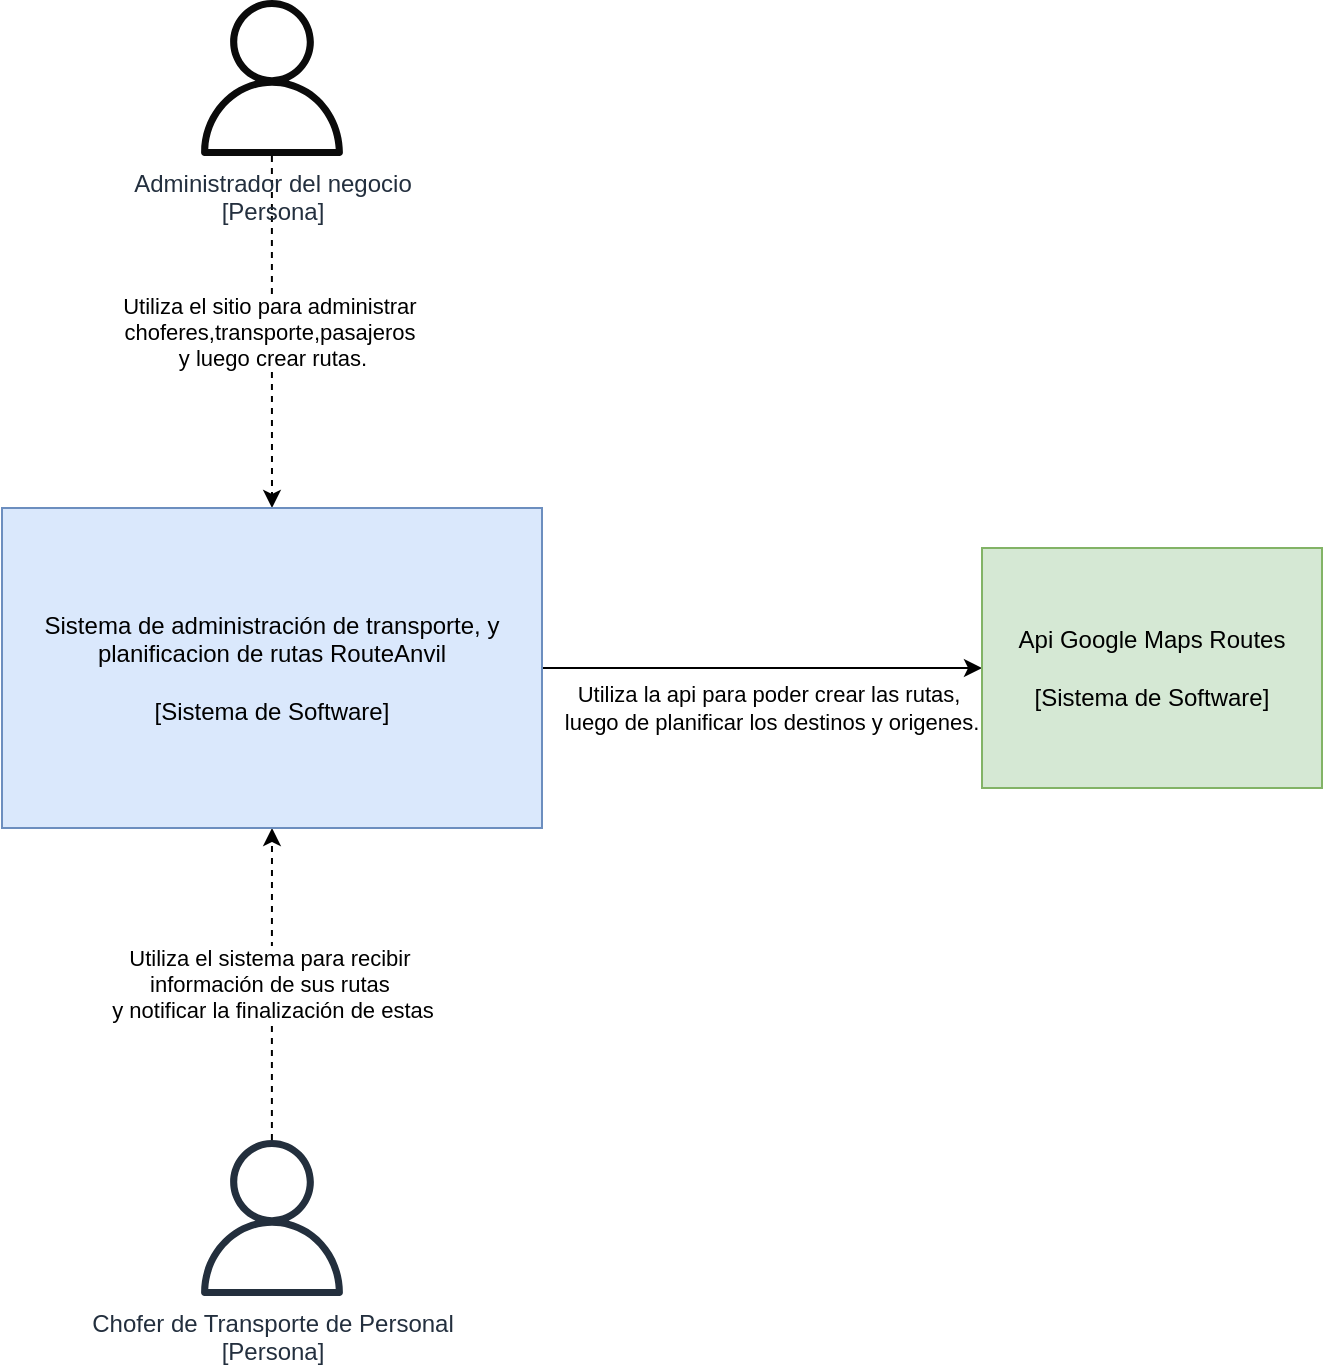 <mxfile version="28.2.5" pages="4">
  <diagram name="Diagrama de Contexto" id="p0BlVYuSWzOhJJRa_iea">
    <mxGraphModel dx="1412" dy="835" grid="1" gridSize="10" guides="1" tooltips="1" connect="1" arrows="1" fold="1" page="1" pageScale="1" pageWidth="1169" pageHeight="827" background="#FFFFFF" math="0" shadow="0">
      <root>
        <mxCell id="0" />
        <mxCell id="1" style="locked=1;" parent="0" />
        <mxCell id="aGy-9l_lbxWav1IR-XE6-3" value="Capa workspace" style="" parent="0" />
        <mxCell id="aGy-9l_lbxWav1IR-XE6-7" value="Utiliza el sitio para administrar&amp;nbsp;&lt;div&gt;choferes,transporte,pasajeros&amp;nbsp;&lt;div&gt;y luego crear rutas.&lt;/div&gt;&lt;/div&gt;" style="edgeStyle=orthogonalEdgeStyle;rounded=0;orthogonalLoop=1;jettySize=auto;html=1;dashed=1;shadow=0;flowAnimation=0;entryX=0.5;entryY=0;entryDx=0;entryDy=0;" parent="aGy-9l_lbxWav1IR-XE6-3" source="aGy-9l_lbxWav1IR-XE6-4" target="aGy-9l_lbxWav1IR-XE6-6" edge="1">
          <mxGeometry x="0.003" relative="1" as="geometry">
            <mxPoint as="offset" />
            <mxPoint x="-130" y="290" as="targetPoint" />
          </mxGeometry>
        </mxCell>
        <mxCell id="aGy-9l_lbxWav1IR-XE6-4" value="Administrador del negocio&lt;div&gt;[Persona]&lt;/div&gt;" style="sketch=0;outlineConnect=0;fontColor=#232F3E;gradientColor=none;fillColor=#0B0B0B;strokeColor=none;dashed=0;verticalLabelPosition=bottom;verticalAlign=top;align=center;html=1;fontSize=12;fontStyle=0;aspect=fixed;pointerEvents=1;shape=mxgraph.aws4.user;fillStyle=solid;" parent="aGy-9l_lbxWav1IR-XE6-3" vertex="1">
          <mxGeometry x="176" y="30" width="78" height="78" as="geometry" />
        </mxCell>
        <mxCell id="9ksT8k6DDbnK8x_L2dHr-2" value="Utiliza el sistema para recibir&amp;nbsp;&lt;div&gt;información de sus rutas&amp;nbsp;&lt;div&gt;y notificar la finalización de estas&lt;/div&gt;&lt;/div&gt;" style="edgeStyle=orthogonalEdgeStyle;rounded=0;orthogonalLoop=1;jettySize=auto;html=1;dashed=1;entryX=0.5;entryY=1;entryDx=0;entryDy=0;" parent="aGy-9l_lbxWav1IR-XE6-3" source="aGy-9l_lbxWav1IR-XE6-5" target="aGy-9l_lbxWav1IR-XE6-6" edge="1">
          <mxGeometry relative="1" as="geometry">
            <mxPoint x="-130" y="450" as="targetPoint" />
          </mxGeometry>
        </mxCell>
        <mxCell id="aGy-9l_lbxWav1IR-XE6-5" value="Chofer de Transporte de Personal&lt;br&gt;&lt;div&gt;[Persona]&lt;/div&gt;" style="sketch=0;outlineConnect=0;fontColor=#232F3E;gradientColor=none;fillColor=#232F3D;strokeColor=none;dashed=0;verticalLabelPosition=bottom;verticalAlign=top;align=center;html=1;fontSize=12;fontStyle=0;aspect=fixed;pointerEvents=1;shape=mxgraph.aws4.user;" parent="aGy-9l_lbxWav1IR-XE6-3" vertex="1">
          <mxGeometry x="176" y="600" width="78" height="78" as="geometry" />
        </mxCell>
        <mxCell id="aGy-9l_lbxWav1IR-XE6-11" value="Utiliza la api para poder crear las rutas,&lt;div&gt;&amp;nbsp;luego de planificar los destinos y origenes.&lt;/div&gt;" style="edgeStyle=orthogonalEdgeStyle;rounded=0;orthogonalLoop=1;jettySize=auto;html=1;entryX=0;entryY=0.5;entryDx=0;entryDy=0;" parent="aGy-9l_lbxWav1IR-XE6-3" source="aGy-9l_lbxWav1IR-XE6-6" target="aGy-9l_lbxWav1IR-XE6-9" edge="1">
          <mxGeometry x="0.023" y="-20" relative="1" as="geometry">
            <mxPoint as="offset" />
          </mxGeometry>
        </mxCell>
        <mxCell id="aGy-9l_lbxWav1IR-XE6-6" value="Sistema de administración de transporte, y planificacion de rutas RouteAnvil&lt;div&gt;&lt;br&gt;&lt;div&gt;[Sistema de Software]&lt;/div&gt;&lt;/div&gt;" style="rounded=0;whiteSpace=wrap;html=1;fillColor=#dae8fc;strokeColor=#6c8ebf;" parent="aGy-9l_lbxWav1IR-XE6-3" vertex="1">
          <mxGeometry x="80" y="284" width="270" height="160" as="geometry" />
        </mxCell>
        <mxCell id="aGy-9l_lbxWav1IR-XE6-9" value="Api Google Maps Routes&lt;div&gt;&lt;br&gt;&lt;/div&gt;&lt;div&gt;[Sistema de Software]&lt;/div&gt;" style="whiteSpace=wrap;html=1;rounded=0;fillColor=#d5e8d4;strokeColor=#82b366;" parent="aGy-9l_lbxWav1IR-XE6-3" vertex="1">
          <mxGeometry x="570" y="304" width="170" height="120" as="geometry" />
        </mxCell>
      </root>
    </mxGraphModel>
  </diagram>
  <diagram id="Fh9-JyQ1qnlPyFp_xiRF" name="Diagrama de Contenedores">
    <mxGraphModel dx="1661" dy="982" grid="1" gridSize="10" guides="1" tooltips="1" connect="1" arrows="1" fold="1" page="1" pageScale="1" pageWidth="1169" pageHeight="827" math="0" shadow="0">
      <root>
        <mxCell id="0" />
        <mxCell id="1" value="Capa Sistema" style="" parent="0" />
        <mxCell id="OK2TZFdraZLwrzqdRd8m-8" value="" style="group" parent="1" vertex="1" connectable="0">
          <mxGeometry x="39" y="170" width="1170" height="600" as="geometry" />
        </mxCell>
        <mxCell id="OK2TZFdraZLwrzqdRd8m-1" value="" style="rounded=0;whiteSpace=wrap;html=1;fillColor=#dae8fc;strokeColor=#6c8ebf;align=center;verticalAlign=middle;labelPosition=center;verticalLabelPosition=middle;textDirection=ltr;labelBorderColor=none;spacingTop=11;spacingBottom=-1;" parent="OK2TZFdraZLwrzqdRd8m-8" vertex="1">
          <mxGeometry width="1170" height="600.0" as="geometry" />
        </mxCell>
        <mxCell id="OK2TZFdraZLwrzqdRd8m-5" value="Sistema RouteAnvil&lt;div&gt;&lt;div&gt;[Sistema de Software]&lt;/div&gt;&lt;/div&gt;" style="text;html=1;align=left;verticalAlign=bottom;whiteSpace=wrap;rounded=0;" parent="OK2TZFdraZLwrzqdRd8m-8" vertex="1">
          <mxGeometry y="544.186" width="393.276" height="55.814" as="geometry" />
        </mxCell>
        <mxCell id="u8IBo9nq2YXYFR0R_JM1-19" style="edgeStyle=elbowEdgeStyle;rounded=0;orthogonalLoop=1;jettySize=auto;html=1;elbow=vertical;" edge="1" parent="1" source="7wxgsntwqiTmPK1FOWe8-1">
          <mxGeometry relative="1" as="geometry">
            <mxPoint x="870" y="200" as="targetPoint" />
            <Array as="points">
              <mxPoint x="760" y="140" />
            </Array>
          </mxGeometry>
        </mxCell>
        <mxCell id="7wxgsntwqiTmPK1FOWe8-1" value="Administrador del negocio&lt;div&gt;[Persona]&lt;/div&gt;" style="sketch=0;outlineConnect=0;fontColor=#232F3E;gradientColor=none;fillColor=#232F3D;strokeColor=none;dashed=0;verticalLabelPosition=bottom;verticalAlign=top;align=center;html=1;fontSize=12;fontStyle=0;aspect=fixed;pointerEvents=1;shape=mxgraph.aws4.user;" parent="1" vertex="1">
          <mxGeometry x="680" y="20" width="78" height="78" as="geometry" />
        </mxCell>
        <mxCell id="u8IBo9nq2YXYFR0R_JM1-17" style="edgeStyle=elbowEdgeStyle;rounded=0;orthogonalLoop=1;jettySize=auto;html=1;entryX=0.5;entryY=0;entryDx=0;entryDy=0;elbow=vertical;" edge="1" parent="1" source="wtdokd-YWPyagG6eqPQp-1" target="_ti4THjaKY9hCCHp44bC-10">
          <mxGeometry relative="1" as="geometry">
            <mxPoint x="961.678" y="200" as="targetPoint" />
            <Array as="points">
              <mxPoint x="960" y="140" />
            </Array>
          </mxGeometry>
        </mxCell>
        <mxCell id="_ti4THjaKY9hCCHp44bC-24" value="Interactua con" style="edgeLabel;html=1;align=center;verticalAlign=middle;resizable=0;points=[];" vertex="1" connectable="0" parent="u8IBo9nq2YXYFR0R_JM1-17">
          <mxGeometry x="0.576" y="-2" relative="1" as="geometry">
            <mxPoint as="offset" />
          </mxGeometry>
        </mxCell>
        <mxCell id="wtdokd-YWPyagG6eqPQp-1" value="Chofer de Transporte de Personal&lt;br&gt;&lt;div&gt;[Persona]&lt;/div&gt;" style="sketch=0;outlineConnect=0;fontColor=#232F3E;gradientColor=none;fillColor=#232F3D;strokeColor=none;dashed=0;verticalLabelPosition=bottom;verticalAlign=top;align=center;html=1;fontSize=12;fontStyle=0;aspect=fixed;pointerEvents=1;shape=mxgraph.aws4.user;direction=east;" parent="1" vertex="1">
          <mxGeometry x="990" y="20" width="78" height="78" as="geometry" />
        </mxCell>
        <mxCell id="I2lwzNwPmK54_w6k87Tk-2" value="Capa contenedores" style="" parent="0" />
        <mxCell id="I2lwzNwPmK54_w6k87Tk-11" style="edgeStyle=orthogonalEdgeStyle;rounded=0;orthogonalLoop=1;jettySize=auto;html=1;exitX=0.5;exitY=0;exitDx=0;exitDy=0;entryX=1;entryY=0.5;entryDx=0;entryDy=0;startArrow=none;startFill=0;endArrow=classic;endFill=1;" parent="I2lwzNwPmK54_w6k87Tk-2" source="I2lwzNwPmK54_w6k87Tk-12" target="I2lwzNwPmK54_w6k87Tk-10" edge="1">
          <mxGeometry relative="1" as="geometry" />
        </mxCell>
        <mxCell id="_ti4THjaKY9hCCHp44bC-3" value="Provee&amp;nbsp;&lt;div&gt;logica de negocio&lt;/div&gt;" style="edgeLabel;html=1;align=center;verticalAlign=middle;resizable=0;points=[];" vertex="1" connectable="0" parent="I2lwzNwPmK54_w6k87Tk-11">
          <mxGeometry x="0.175" y="3" relative="1" as="geometry">
            <mxPoint x="-16" as="offset" />
          </mxGeometry>
        </mxCell>
        <mxCell id="I2lwzNwPmK54_w6k87Tk-13" style="edgeStyle=orthogonalEdgeStyle;rounded=0;orthogonalLoop=1;jettySize=auto;html=1;exitX=0;exitY=0.5;exitDx=0;exitDy=0;exitPerimeter=0;entryX=0.5;entryY=1;entryDx=0;entryDy=0;startArrow=classic;startFill=1;endArrow=none;endFill=0;" parent="I2lwzNwPmK54_w6k87Tk-2" source="I2lwzNwPmK54_w6k87Tk-18" target="I2lwzNwPmK54_w6k87Tk-12" edge="1">
          <mxGeometry relative="1" as="geometry">
            <mxPoint x="700" y="510" as="sourcePoint" />
          </mxGeometry>
        </mxCell>
        <mxCell id="_ti4THjaKY9hCCHp44bC-1" value="Lee/Escribe&lt;div&gt;datos&lt;/div&gt;" style="edgeLabel;html=1;align=center;verticalAlign=middle;resizable=0;points=[];" vertex="1" connectable="0" parent="I2lwzNwPmK54_w6k87Tk-13">
          <mxGeometry x="-0.001" y="-3" relative="1" as="geometry">
            <mxPoint as="offset" />
          </mxGeometry>
        </mxCell>
        <mxCell id="I2lwzNwPmK54_w6k87Tk-25" value="" style="group" parent="I2lwzNwPmK54_w6k87Tk-2" vertex="1" connectable="0">
          <mxGeometry x="420" y="502" width="260" height="124" as="geometry" />
        </mxCell>
        <mxCell id="I2lwzNwPmK54_w6k87Tk-12" value="" style="rounded=0;whiteSpace=wrap;html=1;" parent="I2lwzNwPmK54_w6k87Tk-25" vertex="1">
          <mxGeometry width="260" height="124" as="geometry" />
        </mxCell>
        <mxCell id="I2lwzNwPmK54_w6k87Tk-21" value="&lt;div&gt;&lt;font style=&quot;font-size: 14px;&quot;&gt;&lt;b&gt;&lt;div style=&quot;&quot;&gt;Aplicación Web&lt;/div&gt;&lt;/b&gt;&lt;/font&gt;&lt;/div&gt;&lt;div&gt;[Container: Django/Python 3.13.7]&lt;/div&gt;" style="text;html=1;align=center;verticalAlign=middle;whiteSpace=wrap;rounded=0;" parent="I2lwzNwPmK54_w6k87Tk-25" vertex="1">
          <mxGeometry x="30" y="10" width="200" height="30" as="geometry" />
        </mxCell>
        <mxCell id="I2lwzNwPmK54_w6k87Tk-22" value="Entrega toda la funcionalidad necesaria&#xa;para la administración de&#xa;la flota de transporte." style="text;whiteSpace=wrap;align=center;" parent="I2lwzNwPmK54_w6k87Tk-25" vertex="1">
          <mxGeometry x="20" y="50" width="220" height="50" as="geometry" />
        </mxCell>
        <mxCell id="I2lwzNwPmK54_w6k87Tk-26" value="" style="group" parent="I2lwzNwPmK54_w6k87Tk-2" vertex="1" connectable="0">
          <mxGeometry x="790" y="590" width="250" height="160" as="geometry" />
        </mxCell>
        <mxCell id="I2lwzNwPmK54_w6k87Tk-18" value="" style="shape=cylinder3;whiteSpace=wrap;html=1;boundedLbl=1;backgroundOutline=1;size=15;" parent="I2lwzNwPmK54_w6k87Tk-26" vertex="1">
          <mxGeometry width="250" height="160" as="geometry" />
        </mxCell>
        <mxCell id="I2lwzNwPmK54_w6k87Tk-19" value="&lt;b&gt;&lt;font style=&quot;font-size: 14px;&quot;&gt;Base de datos&lt;/font&gt;&lt;/b&gt;&lt;div&gt;[PostreSQL]&lt;/div&gt;" style="text;html=1;align=center;verticalAlign=middle;whiteSpace=wrap;rounded=0;" parent="I2lwzNwPmK54_w6k87Tk-26" vertex="1">
          <mxGeometry x="45" y="44" width="160" height="30" as="geometry" />
        </mxCell>
        <mxCell id="I2lwzNwPmK54_w6k87Tk-20" value="&lt;div&gt;Almacena la información de usuarios, vehiculos&amp;nbsp;&lt;span style=&quot;background-color: transparent; color: light-dark(rgb(0, 0, 0), rgb(255, 255, 255));&quot;&gt;choferes, pasajeros.&lt;/span&gt;&lt;/div&gt;" style="text;html=1;align=center;verticalAlign=middle;whiteSpace=wrap;rounded=0;" parent="I2lwzNwPmK54_w6k87Tk-26" vertex="1">
          <mxGeometry x="20" y="90" width="210" height="60" as="geometry" />
        </mxCell>
        <mxCell id="I2lwzNwPmK54_w6k87Tk-27" value="" style="group" parent="I2lwzNwPmK54_w6k87Tk-2" vertex="1" connectable="0">
          <mxGeometry x="140" y="380" width="220" height="110" as="geometry" />
        </mxCell>
        <mxCell id="I2lwzNwPmK54_w6k87Tk-10" value="" style="rounded=0;whiteSpace=wrap;html=1;" parent="I2lwzNwPmK54_w6k87Tk-27" vertex="1">
          <mxGeometry width="220" height="110" as="geometry" />
        </mxCell>
        <mxCell id="I2lwzNwPmK54_w6k87Tk-23" value="&lt;div&gt;&lt;font style=&quot;&quot;&gt;&lt;div style=&quot;&quot;&gt;&lt;span style=&quot;background-color: transparent; color: light-dark(rgb(0, 0, 0), rgb(255, 255, 255)); font-size: 14px;&quot;&gt;&lt;b&gt;Servidor HTTP WSGI&lt;/b&gt;&lt;/span&gt;&lt;/div&gt;&lt;div style=&quot;&quot;&gt;&lt;span style=&quot;font-size: 12px; font-weight: normal; background-color: transparent; color: light-dark(rgb(0, 0, 0), rgb(255, 255, 255));&quot;&gt;[gunicorn]&lt;/span&gt;&lt;/div&gt;&lt;/font&gt;&lt;/div&gt;" style="text;html=1;align=center;verticalAlign=middle;whiteSpace=wrap;rounded=0;" parent="I2lwzNwPmK54_w6k87Tk-27" vertex="1">
          <mxGeometry x="35" y="10" width="150" height="30" as="geometry" />
        </mxCell>
        <mxCell id="I2lwzNwPmK54_w6k87Tk-24" value="Servidor HTTP encargado de facilitar la distribución de las páginas web" style="text;whiteSpace=wrap;align=center;" parent="I2lwzNwPmK54_w6k87Tk-27" vertex="1">
          <mxGeometry x="38.75" y="50" width="142.5" height="50" as="geometry" />
        </mxCell>
        <mxCell id="u8IBo9nq2YXYFR0R_JM1-1" value="Api Google Maps Routes&lt;div&gt;&lt;br&gt;&lt;/div&gt;&lt;div&gt;[Sistema de Software]&lt;/div&gt;" style="whiteSpace=wrap;html=1;rounded=0;fillColor=#d5e8d4;strokeColor=#82b366;" vertex="1" parent="I2lwzNwPmK54_w6k87Tk-2">
          <mxGeometry x="1270" y="470" width="192" height="120" as="geometry" />
        </mxCell>
        <mxCell id="u8IBo9nq2YXYFR0R_JM1-2" style="edgeStyle=elbowEdgeStyle;rounded=0;orthogonalLoop=1;jettySize=auto;html=1;dashed=1;exitX=1;exitY=0.25;exitDx=0;exitDy=0;elbow=vertical;startArrow=classic;startFill=1;" edge="1" parent="I2lwzNwPmK54_w6k87Tk-2" source="I2lwzNwPmK54_w6k87Tk-12" target="u8IBo9nq2YXYFR0R_JM1-1">
          <mxGeometry relative="1" as="geometry" />
        </mxCell>
        <mxCell id="_ti4THjaKY9hCCHp44bC-13" style="edgeStyle=orthogonalEdgeStyle;rounded=0;orthogonalLoop=1;jettySize=auto;html=1;exitX=1;exitY=0.5;exitDx=0;exitDy=0;entryX=0;entryY=0.5;entryDx=0;entryDy=0;startArrow=none;startFill=0;" edge="1" parent="I2lwzNwPmK54_w6k87Tk-2">
          <mxGeometry relative="1" as="geometry">
            <mxPoint x="364.85" y="254.41" as="sourcePoint" />
            <mxPoint x="723.9" y="254.41" as="targetPoint" />
          </mxGeometry>
        </mxCell>
        <mxCell id="_ti4THjaKY9hCCHp44bC-14" value="Provee las paginas web&amp;nbsp;&lt;div&gt;para ser visualizadas&lt;/div&gt;" style="edgeLabel;html=1;align=center;verticalAlign=middle;resizable=0;points=[];" vertex="1" connectable="0" parent="_ti4THjaKY9hCCHp44bC-13">
          <mxGeometry x="-0.101" y="3" relative="1" as="geometry">
            <mxPoint x="11" y="23" as="offset" />
          </mxGeometry>
        </mxCell>
        <mxCell id="_ti4THjaKY9hCCHp44bC-15" value="" style="group;fillColor=#f8cecc;strokeColor=#b85450;" vertex="1" connectable="0" parent="I2lwzNwPmK54_w6k87Tk-2">
          <mxGeometry x="110" y="210" width="254.851" height="90" as="geometry" />
        </mxCell>
        <mxCell id="_ti4THjaKY9hCCHp44bC-16" value="" style="rounded=0;whiteSpace=wrap;html=1;" vertex="1" parent="_ti4THjaKY9hCCHp44bC-15">
          <mxGeometry width="254.851" height="90" as="geometry" />
        </mxCell>
        <mxCell id="_ti4THjaKY9hCCHp44bC-17" value="&lt;div&gt;&lt;font style=&quot;font-size: 14px;&quot;&gt;&lt;b&gt;&lt;div style=&quot;&quot;&gt;&lt;span style=&quot;background-color: transparent; color: light-dark(rgb(0, 0, 0), rgb(255, 255, 255));&quot;&gt;Plataforma Heroku&lt;/span&gt;&lt;/div&gt;&lt;/b&gt;&lt;/font&gt;&lt;/div&gt;&lt;div&gt;[Heroku dyno eco]&lt;/div&gt;" style="text;html=1;align=center;verticalAlign=middle;whiteSpace=wrap;rounded=0;" vertex="1" parent="_ti4THjaKY9hCCHp44bC-15">
          <mxGeometry x="29.406" y="7.258" width="196.04" height="21.774" as="geometry" />
        </mxCell>
        <mxCell id="_ti4THjaKY9hCCHp44bC-18" value="Hostea el sistema para poder mantener un sistema con alta disponibilidad" style="text;whiteSpace=wrap;align=center;" vertex="1" parent="_ti4THjaKY9hCCHp44bC-15">
          <mxGeometry x="19.604" y="36.29" width="215.644" height="36.29" as="geometry" />
        </mxCell>
        <mxCell id="_ti4THjaKY9hCCHp44bC-19" style="edgeStyle=orthogonalEdgeStyle;rounded=0;orthogonalLoop=1;jettySize=auto;html=1;exitX=0.5;exitY=0;exitDx=0;exitDy=0;entryX=0.5;entryY=1;entryDx=0;entryDy=0;startArrow=none;startFill=0;" edge="1" parent="I2lwzNwPmK54_w6k87Tk-2" target="_ti4THjaKY9hCCHp44bC-16">
          <mxGeometry relative="1" as="geometry">
            <mxPoint x="239.911" y="380" as="sourcePoint" />
          </mxGeometry>
        </mxCell>
        <mxCell id="_ti4THjaKY9hCCHp44bC-20" value="Distribuye las paginas web" style="edgeLabel;html=1;align=center;verticalAlign=middle;resizable=0;points=[];" vertex="1" connectable="0" parent="_ti4THjaKY9hCCHp44bC-19">
          <mxGeometry x="0.116" y="2" relative="1" as="geometry">
            <mxPoint as="offset" />
          </mxGeometry>
        </mxCell>
        <mxCell id="_ti4THjaKY9hCCHp44bC-21" value="" style="group" vertex="1" connectable="0" parent="I2lwzNwPmK54_w6k87Tk-2">
          <mxGeometry x="720" y="200" width="303.5" height="140" as="geometry" />
        </mxCell>
        <mxCell id="_ti4THjaKY9hCCHp44bC-10" value="" style="rounded=0;whiteSpace=wrap;html=1;" vertex="1" parent="_ti4THjaKY9hCCHp44bC-21">
          <mxGeometry width="303.5" height="140" as="geometry" />
        </mxCell>
        <mxCell id="_ti4THjaKY9hCCHp44bC-11" value="&lt;font style=&quot;&quot;&gt;&lt;div style=&quot;font-size: 14px;&quot;&gt;&lt;b&gt;Interfaz Web&lt;/b&gt;&lt;/div&gt;&lt;div style=&quot;font-size: 14px;&quot;&gt;[UI HTTP/js/bootstrap&lt;span style=&quot;background-color: transparent; color: light-dark(rgb(0, 0, 0), rgb(255, 255, 255));&quot;&gt;]&lt;/span&gt;&lt;/div&gt;&lt;div style=&quot;font-size: 14px;&quot;&gt;&lt;span style=&quot;background-color: transparent; color: light-dark(rgb(0, 0, 0), rgb(255, 255, 255));&quot;&gt;routenanvil.cl&lt;/span&gt;&lt;/div&gt;&lt;/font&gt;" style="text;html=1;align=center;verticalAlign=middle;whiteSpace=wrap;rounded=0;" vertex="1" parent="_ti4THjaKY9hCCHp44bC-21">
          <mxGeometry x="35.89" y="12.73" width="231.72" height="38.18" as="geometry" />
        </mxCell>
        <mxCell id="_ti4THjaKY9hCCHp44bC-12" value="Pagina web RouteAnvil, encargada de recibir las interacciones de los usuarios" style="text;whiteSpace=wrap;align=center;" vertex="1" parent="_ti4THjaKY9hCCHp44bC-21">
          <mxGeometry x="33.48" y="63.64" width="236.54" height="63.64" as="geometry" />
        </mxCell>
      </root>
    </mxGraphModel>
  </diagram>
  <diagram id="Sz54HdXqJl3N7tWn5eLz" name="Diagrama de Componentes">
    <mxGraphModel dx="3186" dy="2020" grid="1" gridSize="10" guides="1" tooltips="1" connect="1" arrows="1" fold="1" page="1" pageScale="1" pageWidth="1169" pageHeight="827" background="#F1F1F1" math="0" shadow="0">
      <root>
        <mxCell id="0" />
        <mxCell id="1" value="Fondo Componentes" style="locked=1;" parent="0" />
        <mxCell id="FS2TF0yrGDIEiZ0EMxcu-1" value="" style="group;align=center;verticalAlign=bottom;fillColor=#dae8fc;strokeColor=#6c8ebf;" parent="1" vertex="1" connectable="0">
          <mxGeometry x="-260" width="1685" height="690" as="geometry" />
        </mxCell>
        <mxCell id="FS2TF0yrGDIEiZ0EMxcu-2" value="" style="rounded=0;whiteSpace=wrap;html=1;fillColor=#dae8fc;strokeColor=#6c8ebf;" parent="FS2TF0yrGDIEiZ0EMxcu-1" vertex="1">
          <mxGeometry width="1685" height="690.0" as="geometry" />
        </mxCell>
        <mxCell id="FS2TF0yrGDIEiZ0EMxcu-3" value="&lt;div&gt;&lt;font style=&quot;font-size: 14px;&quot;&gt;&lt;b&gt;&lt;div style=&quot;&quot;&gt;Aplicación Web&lt;/div&gt;&lt;/b&gt;&lt;/font&gt;&lt;/div&gt;&lt;div&gt;[Django/Python 3.13.7]&lt;/div&gt;" style="text;html=1;align=left;verticalAlign=bottom;whiteSpace=wrap;rounded=0;" parent="FS2TF0yrGDIEiZ0EMxcu-1" vertex="1">
          <mxGeometry x="-0.007" y="523.074" width="1296.154" height="166.935" as="geometry" />
        </mxCell>
        <mxCell id="fF7Uua4fHDivaz5cNomc-1" value="" style="group" parent="1" vertex="1" connectable="0">
          <mxGeometry x="402.5" y="780" width="250" height="160" as="geometry" />
        </mxCell>
        <mxCell id="fF7Uua4fHDivaz5cNomc-2" value="" style="shape=cylinder3;whiteSpace=wrap;html=1;boundedLbl=1;backgroundOutline=1;size=15;" parent="fF7Uua4fHDivaz5cNomc-1" vertex="1">
          <mxGeometry width="250" height="160" as="geometry" />
        </mxCell>
        <mxCell id="fF7Uua4fHDivaz5cNomc-3" value="&lt;b&gt;&lt;font style=&quot;font-size: 14px;&quot;&gt;Base de datos&lt;/font&gt;&lt;/b&gt;&lt;div&gt;[PostreSQL]&lt;/div&gt;" style="text;html=1;align=center;verticalAlign=middle;whiteSpace=wrap;rounded=0;" parent="fF7Uua4fHDivaz5cNomc-1" vertex="1">
          <mxGeometry x="45" y="44" width="160" height="30" as="geometry" />
        </mxCell>
        <mxCell id="fF7Uua4fHDivaz5cNomc-4" value="&lt;div&gt;Almacena la información de usuarios, vehiculos&amp;nbsp;&lt;span style=&quot;background-color: transparent; color: light-dark(rgb(0, 0, 0), rgb(255, 255, 255));&quot;&gt;choferes, pasajeros.&lt;/span&gt;&lt;/div&gt;" style="text;html=1;align=center;verticalAlign=middle;whiteSpace=wrap;rounded=0;" parent="fF7Uua4fHDivaz5cNomc-1" vertex="1">
          <mxGeometry x="20" y="90" width="210" height="60" as="geometry" />
        </mxCell>
        <mxCell id="aRDSx_lPsL8zfdkYeySg-1" value="" style="group" parent="1" vertex="1" connectable="0">
          <mxGeometry x="420" y="-140" width="220" height="110" as="geometry" />
        </mxCell>
        <mxCell id="aRDSx_lPsL8zfdkYeySg-2" value="" style="rounded=0;whiteSpace=wrap;html=1;" parent="aRDSx_lPsL8zfdkYeySg-1" vertex="1">
          <mxGeometry width="220" height="110" as="geometry" />
        </mxCell>
        <mxCell id="aRDSx_lPsL8zfdkYeySg-3" value="&lt;div&gt;&lt;font style=&quot;&quot;&gt;&lt;div style=&quot;&quot;&gt;&lt;span style=&quot;background-color: transparent; color: light-dark(rgb(0, 0, 0), rgb(255, 255, 255)); font-size: 14px;&quot;&gt;&lt;b&gt;Servidor HTTP WSGI&lt;/b&gt;&lt;/span&gt;&lt;/div&gt;&lt;div style=&quot;&quot;&gt;&lt;span style=&quot;font-size: 12px; font-weight: normal; background-color: transparent; color: light-dark(rgb(0, 0, 0), rgb(255, 255, 255));&quot;&gt;[gunicorn]&lt;/span&gt;&lt;/div&gt;&lt;/font&gt;&lt;/div&gt;" style="text;html=1;align=center;verticalAlign=middle;whiteSpace=wrap;rounded=0;" parent="aRDSx_lPsL8zfdkYeySg-1" vertex="1">
          <mxGeometry x="35" y="10" width="150" height="30" as="geometry" />
        </mxCell>
        <mxCell id="aRDSx_lPsL8zfdkYeySg-4" value="Servidor HTTP encargado de facilitar la distribución de las páginas web" style="text;whiteSpace=wrap;align=center;" parent="aRDSx_lPsL8zfdkYeySg-1" vertex="1">
          <mxGeometry x="38.75" y="50" width="142.5" height="50" as="geometry" />
        </mxCell>
        <mxCell id="mzorikK-9zQv1_r5LjqF-1" value="" style="group;fillColor=#f8cecc;strokeColor=#b85450;" parent="1" vertex="1" connectable="0">
          <mxGeometry x="402.574" y="-274" width="254.851" height="90" as="geometry" />
        </mxCell>
        <mxCell id="mzorikK-9zQv1_r5LjqF-2" value="" style="rounded=0;whiteSpace=wrap;html=1;" parent="mzorikK-9zQv1_r5LjqF-1" vertex="1">
          <mxGeometry width="254.851" height="90" as="geometry" />
        </mxCell>
        <mxCell id="mzorikK-9zQv1_r5LjqF-3" value="&lt;div&gt;&lt;font style=&quot;font-size: 14px;&quot;&gt;&lt;b&gt;&lt;div style=&quot;&quot;&gt;&lt;span style=&quot;background-color: transparent; color: light-dark(rgb(0, 0, 0), rgb(255, 255, 255));&quot;&gt;Plataforma Heroku&lt;/span&gt;&lt;/div&gt;&lt;/b&gt;&lt;/font&gt;&lt;/div&gt;&lt;div&gt;[Heroku dyno eco]&lt;/div&gt;" style="text;html=1;align=center;verticalAlign=middle;whiteSpace=wrap;rounded=0;" parent="mzorikK-9zQv1_r5LjqF-1" vertex="1">
          <mxGeometry x="29.406" y="7.258" width="196.04" height="21.774" as="geometry" />
        </mxCell>
        <mxCell id="mzorikK-9zQv1_r5LjqF-4" value="Hostea el sistema para poder mantener un sistema con alta disponibilidad" style="text;whiteSpace=wrap;align=center;" parent="mzorikK-9zQv1_r5LjqF-1" vertex="1">
          <mxGeometry x="19.604" y="36.29" width="215.644" height="36.29" as="geometry" />
        </mxCell>
        <mxCell id="mzorikK-9zQv1_r5LjqF-5" value="" style="group" parent="1" vertex="1" connectable="0">
          <mxGeometry x="378.25" y="-460" width="303.5" height="140" as="geometry" />
        </mxCell>
        <mxCell id="mzorikK-9zQv1_r5LjqF-6" value="" style="rounded=0;whiteSpace=wrap;html=1;" parent="mzorikK-9zQv1_r5LjqF-5" vertex="1">
          <mxGeometry width="303.5" height="140" as="geometry" />
        </mxCell>
        <mxCell id="mzorikK-9zQv1_r5LjqF-7" value="&lt;font style=&quot;&quot;&gt;&lt;div style=&quot;font-size: 14px;&quot;&gt;&lt;b&gt;Interfaz Web&lt;/b&gt;&lt;/div&gt;&lt;div style=&quot;font-size: 14px;&quot;&gt;[UI HTTP/js/bootstrap&lt;span style=&quot;background-color: transparent; color: light-dark(rgb(0, 0, 0), rgb(255, 255, 255));&quot;&gt;]&lt;/span&gt;&lt;/div&gt;&lt;div style=&quot;font-size: 14px;&quot;&gt;&lt;span style=&quot;background-color: transparent; color: light-dark(rgb(0, 0, 0), rgb(255, 255, 255));&quot;&gt;routenanvil.cl&lt;/span&gt;&lt;/div&gt;&lt;/font&gt;" style="text;html=1;align=center;verticalAlign=middle;whiteSpace=wrap;rounded=0;" parent="mzorikK-9zQv1_r5LjqF-5" vertex="1">
          <mxGeometry x="35.89" y="12.73" width="231.72" height="38.18" as="geometry" />
        </mxCell>
        <mxCell id="mzorikK-9zQv1_r5LjqF-8" value="Pagina web RouteAnvil, encargada de recibir las interacciones de los usuarios" style="text;whiteSpace=wrap;align=center;" parent="mzorikK-9zQv1_r5LjqF-5" vertex="1">
          <mxGeometry x="33.48" y="63.64" width="236.54" height="63.64" as="geometry" />
        </mxCell>
        <mxCell id="tnZcVY9pRw8HqvS6e56f-7" style="edgeStyle=orthogonalEdgeStyle;rounded=0;orthogonalLoop=1;jettySize=auto;html=1;entryX=1;entryY=0.5;entryDx=0;entryDy=0;elbow=vertical;" parent="1" source="mCYLmHQZxkFQydZiRM8Y-1" target="mzorikK-9zQv1_r5LjqF-6" edge="1">
          <mxGeometry relative="1" as="geometry">
            <Array as="points">
              <mxPoint x="880" y="-441" />
              <mxPoint x="880" y="-370" />
            </Array>
          </mxGeometry>
        </mxCell>
        <mxCell id="tnZcVY9pRw8HqvS6e56f-8" style="edgeStyle=orthogonalEdgeStyle;rounded=0;orthogonalLoop=1;jettySize=auto;html=1;entryX=1;entryY=0.5;entryDx=0;entryDy=0;" parent="1" source="mCYLmHQZxkFQydZiRM8Y-2" target="mzorikK-9zQv1_r5LjqF-6" edge="1">
          <mxGeometry relative="1" as="geometry">
            <Array as="points">
              <mxPoint x="880" y="-321" />
              <mxPoint x="880" y="-370" />
            </Array>
          </mxGeometry>
        </mxCell>
        <mxCell id="tnZcVY9pRw8HqvS6e56f-9" value="Accede con&amp;nbsp;&lt;div&gt;sus credenciales&lt;div&gt;&lt;br&gt;&lt;/div&gt;&lt;/div&gt;" style="edgeLabel;html=1;align=center;verticalAlign=middle;resizable=0;points=[];" parent="tnZcVY9pRw8HqvS6e56f-8" vertex="1" connectable="0">
          <mxGeometry x="0.665" relative="1" as="geometry">
            <mxPoint x="35" y="10" as="offset" />
          </mxGeometry>
        </mxCell>
        <mxCell id="49Akvu3daIUqjUYWbLd4-18" style="edgeStyle=orthogonalEdgeStyle;rounded=0;orthogonalLoop=1;jettySize=auto;html=1;" edge="1" parent="1" source="aRDSx_lPsL8zfdkYeySg-2" target="mzorikK-9zQv1_r5LjqF-2">
          <mxGeometry relative="1" as="geometry" />
        </mxCell>
        <mxCell id="49Akvu3daIUqjUYWbLd4-19" style="edgeStyle=orthogonalEdgeStyle;rounded=0;orthogonalLoop=1;jettySize=auto;html=1;entryX=0.5;entryY=1;entryDx=0;entryDy=0;" edge="1" parent="1" source="mzorikK-9zQv1_r5LjqF-2" target="mzorikK-9zQv1_r5LjqF-6">
          <mxGeometry relative="1" as="geometry" />
        </mxCell>
        <mxCell id="49Akvu3daIUqjUYWbLd4-20" style="edgeStyle=orthogonalEdgeStyle;rounded=0;orthogonalLoop=1;jettySize=auto;html=1;entryX=0.5;entryY=1;entryDx=0;entryDy=0;" edge="1" parent="1" source="qFJR2offTyMBugFKVvPm-2" target="aRDSx_lPsL8zfdkYeySg-2">
          <mxGeometry relative="1" as="geometry" />
        </mxCell>
        <mxCell id="mzorikK-9zQv1_r5LjqF-12" value="Capa de componentes" style="" parent="0" />
        <mxCell id="qFJR2offTyMBugFKVvPm-2" value="Templates Django&lt;div&gt;[Componente]&lt;/div&gt;&lt;div&gt;&lt;br&gt;&lt;/div&gt;&lt;div&gt;Proveedor de vistas en base a plantillas .html&lt;/div&gt;" style="shape=module;align=left;spacingLeft=20;align=center;verticalAlign=top;whiteSpace=wrap;html=1;" parent="mzorikK-9zQv1_r5LjqF-12" vertex="1">
          <mxGeometry x="430" y="50" width="200" height="96" as="geometry" />
        </mxCell>
        <mxCell id="MlEVZ2MDCMFtACxgJlQw-2" style="edgeStyle=elbowEdgeStyle;rounded=0;orthogonalLoop=1;jettySize=auto;html=1;entryX=0.5;entryY=0;entryDx=0;entryDy=0;elbow=vertical;" parent="mzorikK-9zQv1_r5LjqF-12" source="qFJR2offTyMBugFKVvPm-16" target="qFJR2offTyMBugFKVvPm-17" edge="1">
          <mxGeometry relative="1" as="geometry" />
        </mxCell>
        <mxCell id="49Akvu3daIUqjUYWbLd4-16" style="edgeStyle=elbowEdgeStyle;rounded=0;orthogonalLoop=1;jettySize=auto;html=1;elbow=vertical;" edge="1" parent="mzorikK-9zQv1_r5LjqF-12" source="qFJR2offTyMBugFKVvPm-16" target="qFJR2offTyMBugFKVvPm-2">
          <mxGeometry relative="1" as="geometry" />
        </mxCell>
        <mxCell id="qFJR2offTyMBugFKVvPm-16" value="Gestión de Pasajeros&lt;div&gt;[Componente CRUD]&lt;/div&gt;&lt;div&gt;&lt;br&gt;&lt;/div&gt;&lt;div&gt;Controlador de&amp;nbsp;&lt;/div&gt;&lt;div&gt;la lógica de negocio&lt;/div&gt;&lt;div&gt;(views de pasajeros)&lt;/div&gt;" style="shape=module;align=left;spacingLeft=20;align=center;verticalAlign=top;whiteSpace=wrap;html=1;" parent="mzorikK-9zQv1_r5LjqF-12" vertex="1">
          <mxGeometry x="100" y="330" width="200" height="96" as="geometry" />
        </mxCell>
        <mxCell id="49Akvu3daIUqjUYWbLd4-7" style="edgeStyle=elbowEdgeStyle;rounded=0;orthogonalLoop=1;jettySize=auto;html=1;elbow=vertical;entryX=0.5;entryY=0;entryDx=0;entryDy=0;entryPerimeter=0;" edge="1" parent="mzorikK-9zQv1_r5LjqF-12" source="qFJR2offTyMBugFKVvPm-17" target="fF7Uua4fHDivaz5cNomc-2">
          <mxGeometry relative="1" as="geometry">
            <mxPoint x="590" y="780" as="targetPoint" />
            <Array as="points">
              <mxPoint x="528" y="720" />
            </Array>
          </mxGeometry>
        </mxCell>
        <mxCell id="qFJR2offTyMBugFKVvPm-17" value="Aplicación RouteAnvil&lt;div&gt;&lt;div&gt;[Componente]&lt;/div&gt;&lt;div&gt;&lt;br&gt;&lt;/div&gt;&lt;/div&gt;&lt;div&gt;Aplicación Django&lt;/div&gt;" style="shape=module;align=left;spacingLeft=20;align=center;verticalAlign=top;whiteSpace=wrap;html=1;" parent="mzorikK-9zQv1_r5LjqF-12" vertex="1">
          <mxGeometry x="430" y="500" width="200" height="96" as="geometry" />
        </mxCell>
        <mxCell id="MlEVZ2MDCMFtACxgJlQw-4" style="edgeStyle=elbowEdgeStyle;rounded=0;orthogonalLoop=1;jettySize=auto;html=1;entryX=0.5;entryY=0;entryDx=0;entryDy=0;elbow=vertical;" parent="mzorikK-9zQv1_r5LjqF-12" source="qFJR2offTyMBugFKVvPm-19" target="qFJR2offTyMBugFKVvPm-17" edge="1">
          <mxGeometry relative="1" as="geometry" />
        </mxCell>
        <mxCell id="49Akvu3daIUqjUYWbLd4-15" style="edgeStyle=elbowEdgeStyle;rounded=0;orthogonalLoop=1;jettySize=auto;html=1;elbow=vertical;" edge="1" parent="mzorikK-9zQv1_r5LjqF-12" source="qFJR2offTyMBugFKVvPm-19" target="qFJR2offTyMBugFKVvPm-2">
          <mxGeometry relative="1" as="geometry" />
        </mxCell>
        <mxCell id="qFJR2offTyMBugFKVvPm-19" value="Gestión de&amp;nbsp;Choferes&lt;div&gt;[Componente CRUD]&lt;/div&gt;&lt;div&gt;&lt;div&gt;&lt;br&gt;&lt;/div&gt;&lt;div&gt;Controlador de&amp;nbsp;&lt;/div&gt;&lt;div&gt;la lógica de negocio&lt;/div&gt;&lt;div&gt;(views de choferes)&lt;/div&gt;&lt;/div&gt;" style="shape=module;align=left;spacingLeft=20;align=center;verticalAlign=top;whiteSpace=wrap;html=1;" parent="mzorikK-9zQv1_r5LjqF-12" vertex="1">
          <mxGeometry x="320" y="330" width="200" height="96" as="geometry" />
        </mxCell>
        <mxCell id="MlEVZ2MDCMFtACxgJlQw-8" style="edgeStyle=elbowEdgeStyle;rounded=0;orthogonalLoop=1;jettySize=auto;html=1;entryX=0.5;entryY=0;entryDx=0;entryDy=0;elbow=vertical;" parent="mzorikK-9zQv1_r5LjqF-12" source="qFJR2offTyMBugFKVvPm-20" target="qFJR2offTyMBugFKVvPm-17" edge="1">
          <mxGeometry relative="1" as="geometry" />
        </mxCell>
        <mxCell id="qFJR2offTyMBugFKVvPm-20" value="Gestión de Rutas&lt;div&gt;[Componente CRUD]&lt;/div&gt;&lt;div&gt;&lt;br&gt;&lt;/div&gt;&lt;div&gt;&lt;div&gt;Controlador de&amp;nbsp;&lt;/div&gt;&lt;div&gt;la lógica de negocio&lt;/div&gt;&lt;div&gt;(views de rutas)&lt;/div&gt;&lt;/div&gt;" style="shape=module;align=left;spacingLeft=20;align=center;verticalAlign=top;whiteSpace=wrap;html=1;" parent="mzorikK-9zQv1_r5LjqF-12" vertex="1">
          <mxGeometry x="890" y="330" width="200" height="96" as="geometry" />
        </mxCell>
        <mxCell id="49Akvu3daIUqjUYWbLd4-9" style="edgeStyle=orthogonalEdgeStyle;rounded=0;orthogonalLoop=1;jettySize=auto;html=1;" edge="1" parent="mzorikK-9zQv1_r5LjqF-12" source="qFJR2offTyMBugFKVvPm-21" target="MlEVZ2MDCMFtACxgJlQw-7">
          <mxGeometry relative="1" as="geometry" />
        </mxCell>
        <mxCell id="qFJR2offTyMBugFKVvPm-21" value="Gestión de Usuarios&lt;div&gt;[Componente CRUD]&lt;/div&gt;&lt;div&gt;&lt;br&gt;&lt;/div&gt;&lt;div&gt;&lt;div&gt;Controlador de&amp;nbsp;&lt;/div&gt;&lt;div&gt;la lógica de autenticación&lt;/div&gt;&lt;div&gt;(views de usuarios)&lt;/div&gt;&lt;/div&gt;" style="shape=module;align=left;spacingLeft=20;align=center;verticalAlign=top;whiteSpace=wrap;html=1;" parent="mzorikK-9zQv1_r5LjqF-12" vertex="1">
          <mxGeometry x="-200" y="330" width="200" height="96" as="geometry" />
        </mxCell>
        <mxCell id="MlEVZ2MDCMFtACxgJlQw-5" style="edgeStyle=elbowEdgeStyle;rounded=0;orthogonalLoop=1;jettySize=auto;html=1;entryX=0.5;entryY=0;entryDx=0;entryDy=0;elbow=vertical;" parent="mzorikK-9zQv1_r5LjqF-12" source="qFJR2offTyMBugFKVvPm-22" target="qFJR2offTyMBugFKVvPm-17" edge="1">
          <mxGeometry relative="1" as="geometry" />
        </mxCell>
        <mxCell id="49Akvu3daIUqjUYWbLd4-14" style="edgeStyle=elbowEdgeStyle;rounded=0;orthogonalLoop=1;jettySize=auto;html=1;elbow=vertical;" edge="1" parent="mzorikK-9zQv1_r5LjqF-12" source="qFJR2offTyMBugFKVvPm-22" target="qFJR2offTyMBugFKVvPm-2">
          <mxGeometry relative="1" as="geometry" />
        </mxCell>
        <mxCell id="qFJR2offTyMBugFKVvPm-22" value="Gestión de Vehículos&lt;div&gt;[Componente CRUD]&lt;/div&gt;&lt;div&gt;&lt;br&gt;&lt;/div&gt;&lt;div&gt;Controlador de&amp;nbsp;&lt;/div&gt;&lt;div&gt;la lógica de negocio&lt;/div&gt;&lt;div&gt;(views de vehículos)&lt;/div&gt;" style="shape=module;align=left;spacingLeft=20;align=center;verticalAlign=top;whiteSpace=wrap;html=1;" parent="mzorikK-9zQv1_r5LjqF-12" vertex="1">
          <mxGeometry x="540" y="330" width="200" height="96" as="geometry" />
        </mxCell>
        <mxCell id="49Akvu3daIUqjUYWbLd4-10" style="edgeStyle=orthogonalEdgeStyle;rounded=0;orthogonalLoop=1;jettySize=auto;html=1;entryX=0.5;entryY=0;entryDx=0;entryDy=0;" edge="1" parent="mzorikK-9zQv1_r5LjqF-12" source="qFJR2offTyMBugFKVvPm-23" target="qFJR2offTyMBugFKVvPm-21">
          <mxGeometry relative="1" as="geometry" />
        </mxCell>
        <mxCell id="49Akvu3daIUqjUYWbLd4-30" style="edgeStyle=orthogonalEdgeStyle;rounded=0;orthogonalLoop=1;jettySize=auto;html=1;" edge="1" parent="mzorikK-9zQv1_r5LjqF-12" source="qFJR2offTyMBugFKVvPm-23" target="qFJR2offTyMBugFKVvPm-2">
          <mxGeometry relative="1" as="geometry" />
        </mxCell>
        <mxCell id="qFJR2offTyMBugFKVvPm-23" value="Sistema de inicio de sesión&lt;div&gt;[Componente]&lt;/div&gt;&lt;div&gt;&lt;br&gt;&lt;/div&gt;&lt;div&gt;Vista de autenticación permite el acceso a las plataformas de gestión.&lt;/div&gt;" style="shape=module;align=left;spacingLeft=20;align=center;verticalAlign=top;whiteSpace=wrap;html=1;" parent="mzorikK-9zQv1_r5LjqF-12" vertex="1">
          <mxGeometry x="-200" y="190" width="200" height="96" as="geometry" />
        </mxCell>
        <mxCell id="49Akvu3daIUqjUYWbLd4-13" style="edgeStyle=elbowEdgeStyle;rounded=0;orthogonalLoop=1;jettySize=auto;html=1;elbow=vertical;" edge="1" parent="mzorikK-9zQv1_r5LjqF-12" source="qFJR2offTyMBugFKVvPm-24" target="qFJR2offTyMBugFKVvPm-2">
          <mxGeometry relative="1" as="geometry">
            <Array as="points">
              <mxPoint x="692" y="238" />
              <mxPoint x="780" y="240" />
            </Array>
          </mxGeometry>
        </mxCell>
        <mxCell id="49Akvu3daIUqjUYWbLd4-28" value="" style="edgeStyle=orthogonalEdgeStyle;rounded=0;orthogonalLoop=1;jettySize=auto;html=1;" edge="1" parent="mzorikK-9zQv1_r5LjqF-12" source="qFJR2offTyMBugFKVvPm-24" target="qFJR2offTyMBugFKVvPm-20">
          <mxGeometry relative="1" as="geometry" />
        </mxCell>
        <mxCell id="qFJR2offTyMBugFKVvPm-24" value="Optimización de Rutas&lt;div&gt;[Componente]&lt;/div&gt;" style="shape=module;align=left;spacingLeft=20;align=center;verticalAlign=top;whiteSpace=wrap;html=1;" parent="mzorikK-9zQv1_r5LjqF-12" vertex="1">
          <mxGeometry x="890" y="180" width="200" height="96" as="geometry" />
        </mxCell>
        <mxCell id="49Akvu3daIUqjUYWbLd4-5" style="edgeStyle=elbowEdgeStyle;rounded=0;orthogonalLoop=1;jettySize=auto;html=1;elbow=vertical;" edge="1" parent="mzorikK-9zQv1_r5LjqF-12" source="MlEVZ2MDCMFtACxgJlQw-1" target="qFJR2offTyMBugFKVvPm-24">
          <mxGeometry relative="1" as="geometry" />
        </mxCell>
        <mxCell id="MlEVZ2MDCMFtACxgJlQw-1" value="Api Google Maps Routes&lt;div&gt;&lt;br&gt;&lt;/div&gt;&lt;div&gt;[Sistema de Software]&lt;/div&gt;" style="whiteSpace=wrap;html=1;rounded=0;fillColor=#d5e8d4;strokeColor=#82b366;" parent="mzorikK-9zQv1_r5LjqF-12" vertex="1">
          <mxGeometry x="890" y="-160" width="200" height="120" as="geometry" />
        </mxCell>
        <mxCell id="49Akvu3daIUqjUYWbLd4-8" style="rounded=0;orthogonalLoop=1;jettySize=auto;html=1;elbow=vertical;entryX=0.5;entryY=0;entryDx=0;entryDy=0;entryPerimeter=0;edgeStyle=elbowEdgeStyle;" edge="1" parent="mzorikK-9zQv1_r5LjqF-12" source="MlEVZ2MDCMFtACxgJlQw-7" target="fF7Uua4fHDivaz5cNomc-2">
          <mxGeometry relative="1" as="geometry">
            <mxPoint x="590" y="780" as="targetPoint" />
            <Array as="points">
              <mxPoint x="210" y="720" />
            </Array>
          </mxGeometry>
        </mxCell>
        <mxCell id="MlEVZ2MDCMFtACxgJlQw-7" value="Aplicación Users&lt;div&gt;[Componente]&lt;/div&gt;&lt;div&gt;&lt;br&gt;&lt;/div&gt;&lt;div&gt;Aplicacion Django&lt;/div&gt;" style="shape=module;align=left;spacingLeft=20;align=center;verticalAlign=top;whiteSpace=wrap;html=1;" parent="mzorikK-9zQv1_r5LjqF-12" vertex="1">
          <mxGeometry x="-200" y="510" width="200" height="96" as="geometry" />
        </mxCell>
        <mxCell id="mCYLmHQZxkFQydZiRM8Y-1" value="Administrador del negocio&lt;div&gt;[Persona]&lt;/div&gt;" style="sketch=0;outlineConnect=0;fontColor=#232F3E;gradientColor=none;fillColor=#232F3D;strokeColor=none;dashed=0;verticalLabelPosition=bottom;verticalAlign=top;align=center;html=1;fontSize=12;fontStyle=0;aspect=fixed;pointerEvents=1;shape=mxgraph.aws4.user;" parent="mzorikK-9zQv1_r5LjqF-12" vertex="1">
          <mxGeometry x="920" y="-480" width="78" height="78" as="geometry" />
        </mxCell>
        <mxCell id="mCYLmHQZxkFQydZiRM8Y-2" value="Chofer de Transporte de Personal&lt;br&gt;&lt;div&gt;[Persona]&lt;/div&gt;" style="sketch=0;outlineConnect=0;fontColor=#232F3E;gradientColor=none;fillColor=#232F3D;strokeColor=none;dashed=0;verticalLabelPosition=bottom;verticalAlign=top;align=center;html=1;fontSize=12;fontStyle=0;aspect=fixed;pointerEvents=1;shape=mxgraph.aws4.user;direction=east;" parent="mzorikK-9zQv1_r5LjqF-12" vertex="1">
          <mxGeometry x="920" y="-360" width="78" height="78" as="geometry" />
        </mxCell>
        <mxCell id="49Akvu3daIUqjUYWbLd4-24" style="edgeStyle=orthogonalEdgeStyle;rounded=0;orthogonalLoop=1;jettySize=auto;html=1;" edge="1" parent="mzorikK-9zQv1_r5LjqF-12" source="49Akvu3daIUqjUYWbLd4-1" target="49Akvu3daIUqjUYWbLd4-22">
          <mxGeometry relative="1" as="geometry" />
        </mxCell>
        <mxCell id="49Akvu3daIUqjUYWbLd4-1" value="Api CNE.cl&lt;div&gt;&lt;br&gt;&lt;/div&gt;&lt;div&gt;[Sistema de Software]&lt;/div&gt;" style="whiteSpace=wrap;html=1;rounded=0;fillColor=#d5e8d4;strokeColor=#82b366;" vertex="1" parent="mzorikK-9zQv1_r5LjqF-12">
          <mxGeometry x="1215" y="-160" width="150" height="120" as="geometry" />
        </mxCell>
        <mxCell id="49Akvu3daIUqjUYWbLd4-29" style="edgeStyle=orthogonalEdgeStyle;rounded=0;orthogonalLoop=1;jettySize=auto;html=1;entryX=0.5;entryY=0;entryDx=0;entryDy=0;" edge="1" parent="mzorikK-9zQv1_r5LjqF-12" source="49Akvu3daIUqjUYWbLd4-22" target="qFJR2offTyMBugFKVvPm-24">
          <mxGeometry relative="1" as="geometry" />
        </mxCell>
        <mxCell id="49Akvu3daIUqjUYWbLd4-22" value="&lt;div&gt;Control de boletas de bencina&lt;/div&gt;&lt;div&gt;[Componente]&lt;/div&gt;" style="shape=module;align=left;spacingLeft=20;align=center;verticalAlign=top;whiteSpace=wrap;html=1;" vertex="1" parent="mzorikK-9zQv1_r5LjqF-12">
          <mxGeometry x="1190" y="70" width="200" height="96" as="geometry" />
        </mxCell>
        <mxCell id="49Akvu3daIUqjUYWbLd4-34" value="&lt;div&gt;Sistema asistencia de contablidad&lt;/div&gt;&lt;div&gt;[Componente]&lt;/div&gt;" style="shape=module;align=left;spacingLeft=20;align=center;verticalAlign=top;whiteSpace=wrap;html=1;" vertex="1" parent="mzorikK-9zQv1_r5LjqF-12">
          <mxGeometry x="1180" y="330" width="200" height="96" as="geometry" />
        </mxCell>
        <mxCell id="49Akvu3daIUqjUYWbLd4-35" style="edgeStyle=orthogonalEdgeStyle;rounded=0;orthogonalLoop=1;jettySize=auto;html=1;entryX=0.5;entryY=0;entryDx=0;entryDy=0;" edge="1" parent="mzorikK-9zQv1_r5LjqF-12" source="qFJR2offTyMBugFKVvPm-24" target="49Akvu3daIUqjUYWbLd4-34">
          <mxGeometry relative="1" as="geometry" />
        </mxCell>
      </root>
    </mxGraphModel>
  </diagram>
  <diagram id="nm71JU_CzU-Ozbx6U1nE" name="Diagrama de Código">
    <mxGraphModel dx="1412" dy="835" grid="1" gridSize="10" guides="1" tooltips="1" connect="1" arrows="1" fold="1" page="1" pageScale="1" pageWidth="1169" pageHeight="827" math="0" shadow="0">
      <root>
        <mxCell id="0" />
        <mxCell id="1" parent="0" />
      </root>
    </mxGraphModel>
  </diagram>
</mxfile>
